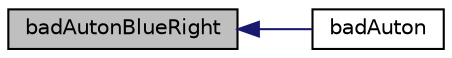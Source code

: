 digraph "badAutonBlueRight"
{
  edge [fontname="Helvetica",fontsize="10",labelfontname="Helvetica",labelfontsize="10"];
  node [fontname="Helvetica",fontsize="10",shape=record];
  rankdir="LR";
  Node59 [label="badAutonBlueRight",height=0.2,width=0.4,color="black", fillcolor="grey75", style="filled", fontcolor="black"];
  Node59 -> Node60 [dir="back",color="midnightblue",fontsize="10",style="solid"];
  Node60 [label="badAuton",height=0.2,width=0.4,color="black", fillcolor="white", style="filled",URL="$db/ddf/auton_8cpp_af9785dd062d532b02b46976d0b757c9e.html#af9785dd062d532b02b46976d0b757c9e"];
}
